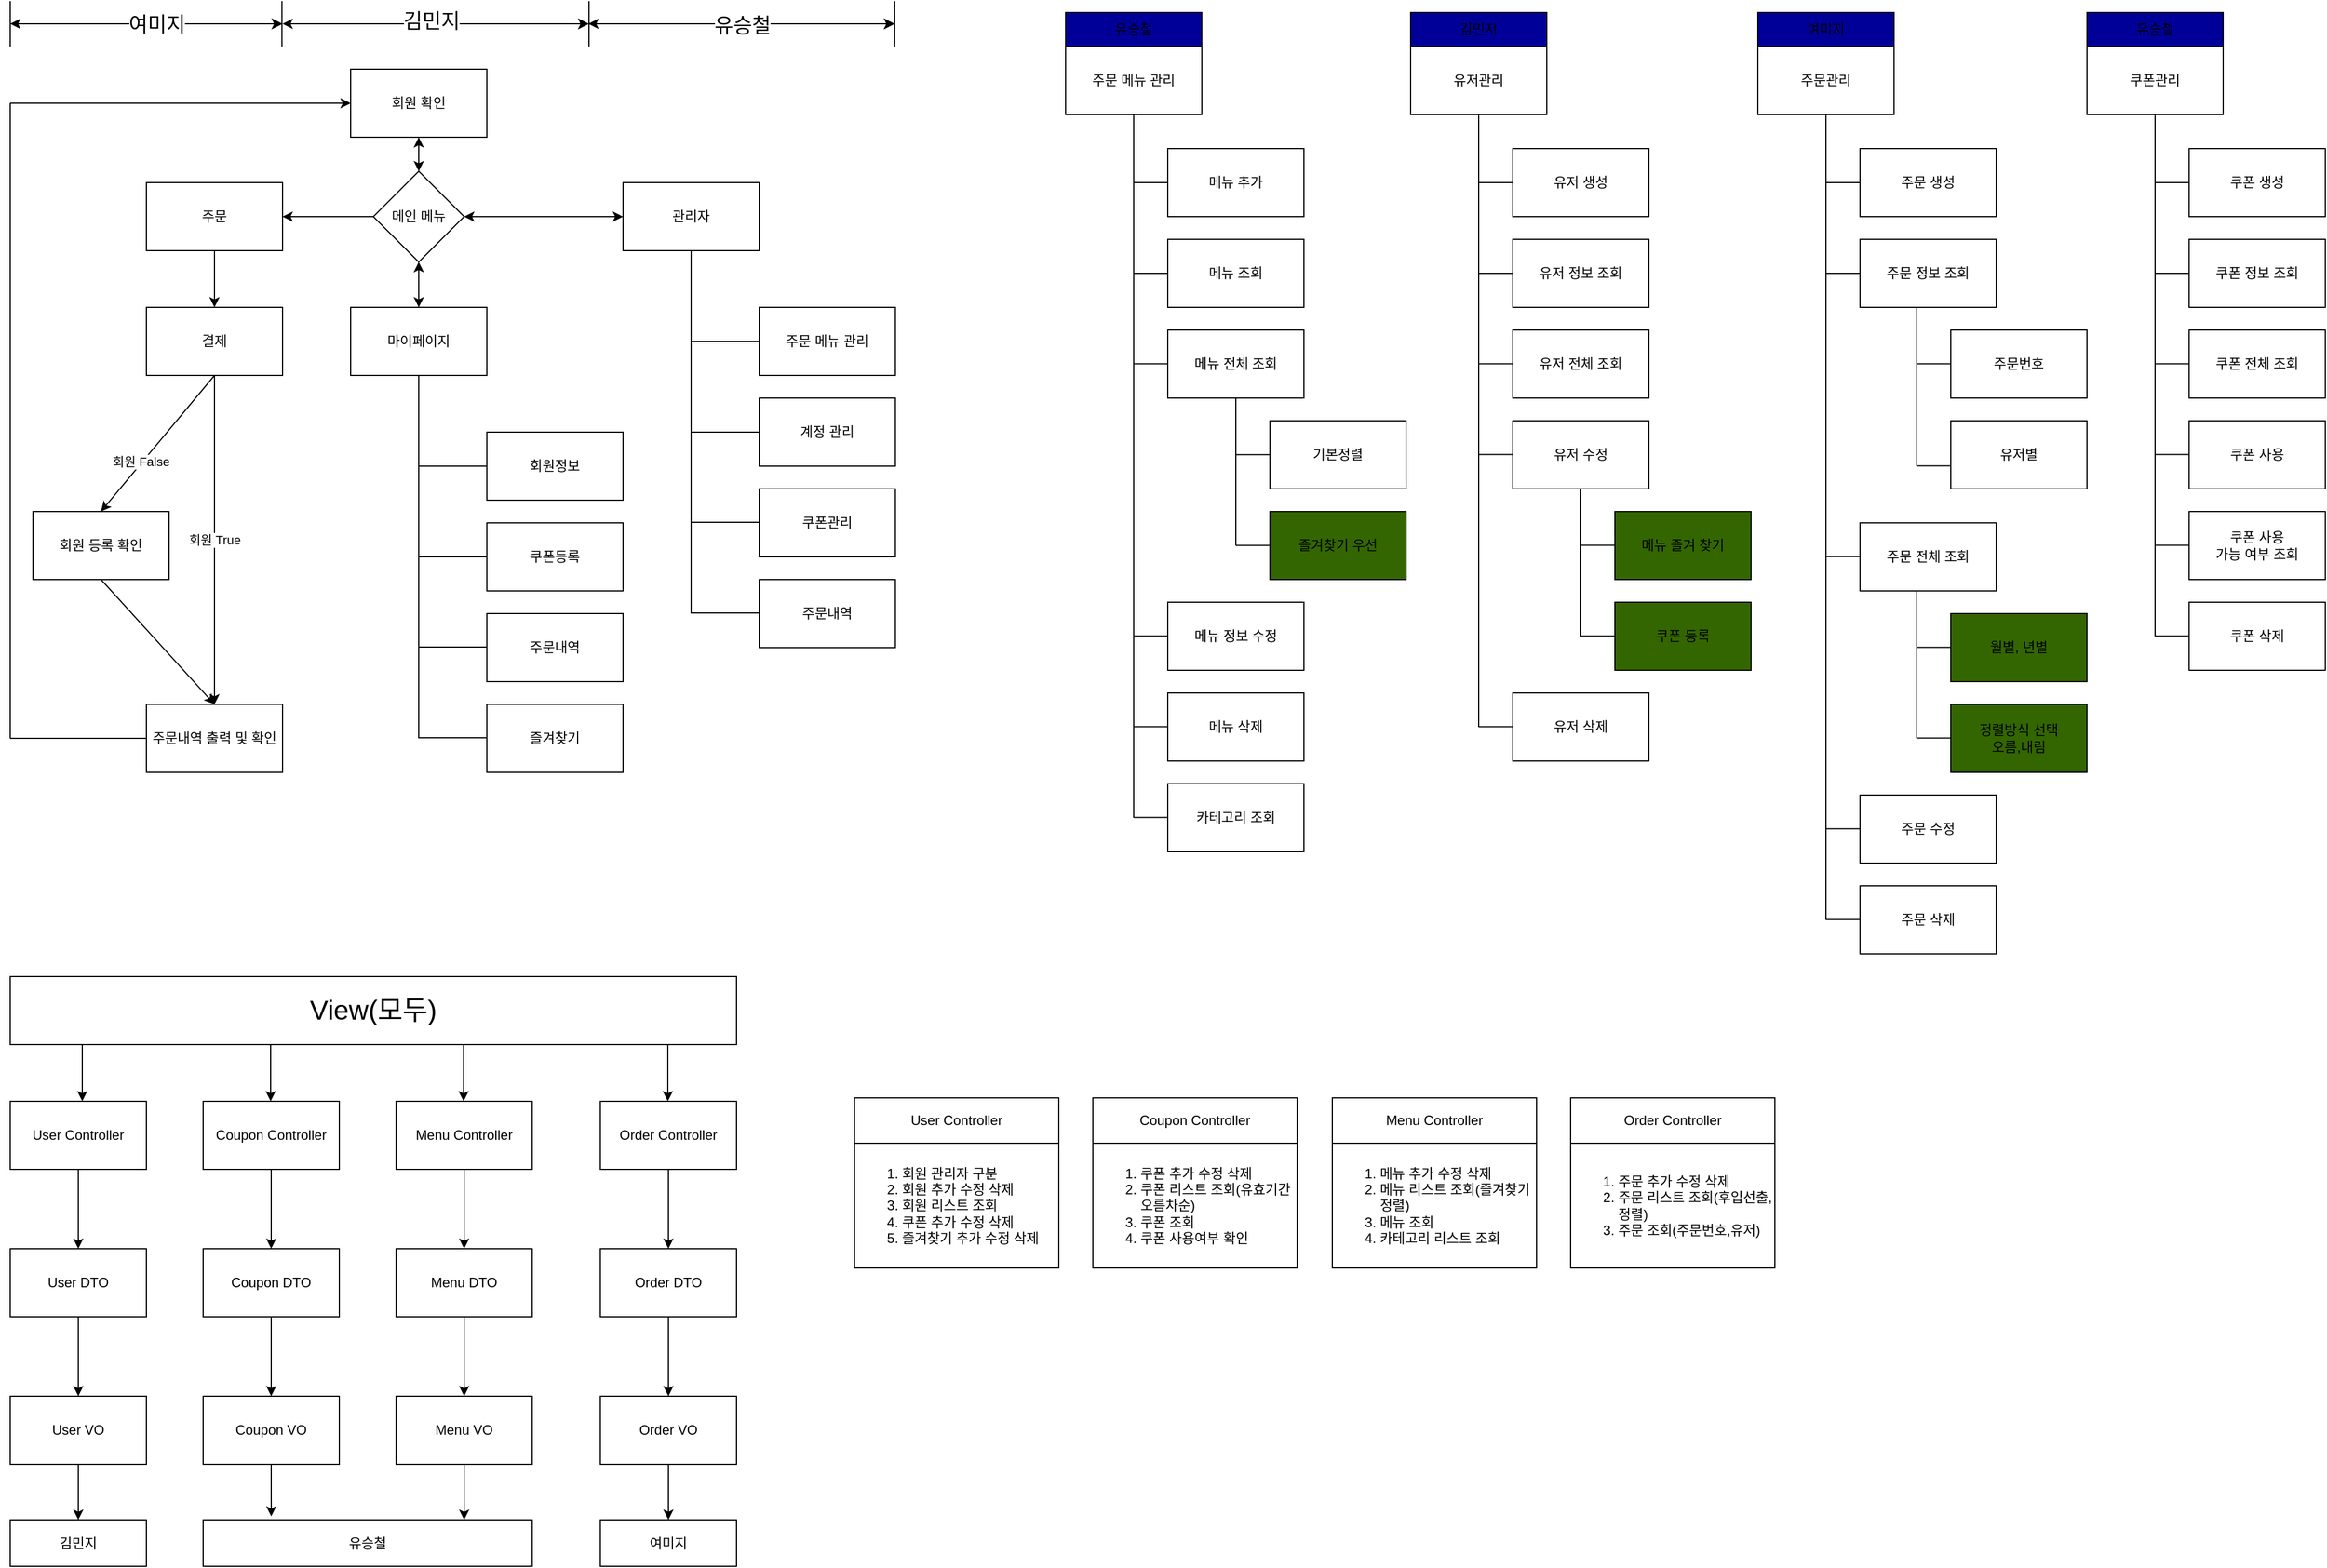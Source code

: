 <mxfile>
    <diagram id="qbCAhfnJ5WsALYeGyNfi" name="페이지-1">
        <mxGraphModel dx="1311" dy="892" grid="0" gridSize="10" guides="1" tooltips="1" connect="1" arrows="1" fold="1" page="0" pageScale="1" pageWidth="827" pageHeight="1169" math="0" shadow="0">
            <root>
                <mxCell id="0"/>
                <mxCell id="1" parent="0"/>
                <mxCell id="2" value="회원 확인" style="whiteSpace=wrap;html=1;" parent="1" vertex="1">
                    <mxGeometry x="320" y="90" width="120" height="60" as="geometry"/>
                </mxCell>
                <mxCell id="14" value="" style="edgeStyle=none;html=1;" parent="1" source="9" target="13" edge="1">
                    <mxGeometry relative="1" as="geometry"/>
                </mxCell>
                <mxCell id="9" value="주문" style="whiteSpace=wrap;html=1;" parent="1" vertex="1">
                    <mxGeometry x="140" y="190" width="120" height="60" as="geometry"/>
                </mxCell>
                <mxCell id="11" value="관리자" style="whiteSpace=wrap;html=1;" parent="1" vertex="1">
                    <mxGeometry x="560" y="190" width="120" height="60" as="geometry"/>
                </mxCell>
                <mxCell id="18" value="" style="edgeStyle=none;html=1;entryX=0.5;entryY=0;entryDx=0;entryDy=0;exitX=0.5;exitY=1;exitDx=0;exitDy=0;" parent="1" source="13" target="15" edge="1">
                    <mxGeometry relative="1" as="geometry"/>
                </mxCell>
                <mxCell id="70" value="회원 False" style="edgeLabel;html=1;align=center;verticalAlign=middle;resizable=0;points=[];" parent="18" vertex="1" connectable="0">
                    <mxGeometry x="0.28" y="-1" relative="1" as="geometry">
                        <mxPoint as="offset"/>
                    </mxGeometry>
                </mxCell>
                <mxCell id="20" value="회원 True" style="edgeStyle=none;html=1;" parent="1" source="13" target="19" edge="1">
                    <mxGeometry relative="1" as="geometry"/>
                </mxCell>
                <mxCell id="13" value="결제" style="whiteSpace=wrap;html=1;" parent="1" vertex="1">
                    <mxGeometry x="140" y="300" width="120" height="60" as="geometry"/>
                </mxCell>
                <mxCell id="21" style="edgeStyle=none;html=1;exitX=0.5;exitY=1;exitDx=0;exitDy=0;entryX=0.5;entryY=0;entryDx=0;entryDy=0;" parent="1" source="15" target="19" edge="1">
                    <mxGeometry relative="1" as="geometry"/>
                </mxCell>
                <mxCell id="15" value="회원 등록 확인" style="whiteSpace=wrap;html=1;" parent="1" vertex="1">
                    <mxGeometry x="40" y="480" width="120" height="60" as="geometry"/>
                </mxCell>
                <mxCell id="19" value="주문내역 출력 및 확인" style="whiteSpace=wrap;html=1;" parent="1" vertex="1">
                    <mxGeometry x="140" y="650" width="120" height="60" as="geometry"/>
                </mxCell>
                <mxCell id="22" value="마이페이지" style="whiteSpace=wrap;html=1;" parent="1" vertex="1">
                    <mxGeometry x="320" y="300" width="120" height="60" as="geometry"/>
                </mxCell>
                <mxCell id="28" value="" style="edgeStyle=none;html=1;" parent="1" source="25" target="9" edge="1">
                    <mxGeometry relative="1" as="geometry"/>
                </mxCell>
                <mxCell id="25" value="메인 메뉴" style="rhombus;whiteSpace=wrap;html=1;" parent="1" vertex="1">
                    <mxGeometry x="340" y="180" width="80" height="80" as="geometry"/>
                </mxCell>
                <mxCell id="34" style="edgeStyle=none;shape=link;html=1;exitX=0;exitY=0.5;exitDx=0;exitDy=0;width=0;" parent="1" source="29" edge="1">
                    <mxGeometry relative="1" as="geometry">
                        <mxPoint x="620" y="330" as="targetPoint"/>
                    </mxGeometry>
                </mxCell>
                <mxCell id="29" value="주문 메뉴 관리" style="whiteSpace=wrap;html=1;" parent="1" vertex="1">
                    <mxGeometry x="680" y="300" width="120" height="60" as="geometry"/>
                </mxCell>
                <mxCell id="31" value="계정 관리" style="whiteSpace=wrap;html=1;" parent="1" vertex="1">
                    <mxGeometry x="680" y="380" width="120" height="60" as="geometry"/>
                </mxCell>
                <mxCell id="37" value="" style="endArrow=none;html=1;" parent="1" edge="1">
                    <mxGeometry width="50" height="50" relative="1" as="geometry">
                        <mxPoint x="620" y="410" as="sourcePoint"/>
                        <mxPoint x="680" y="410" as="targetPoint"/>
                    </mxGeometry>
                </mxCell>
                <mxCell id="38" value="쿠폰관리" style="whiteSpace=wrap;html=1;" parent="1" vertex="1">
                    <mxGeometry x="680" y="460" width="120" height="60" as="geometry"/>
                </mxCell>
                <mxCell id="43" value="" style="endArrow=none;html=1;" parent="1" edge="1">
                    <mxGeometry width="50" height="50" relative="1" as="geometry">
                        <mxPoint x="620" y="570" as="sourcePoint"/>
                        <mxPoint x="620" y="250" as="targetPoint"/>
                    </mxGeometry>
                </mxCell>
                <mxCell id="44" value="주문내역" style="whiteSpace=wrap;html=1;" parent="1" vertex="1">
                    <mxGeometry x="680" y="540" width="120" height="60" as="geometry"/>
                </mxCell>
                <mxCell id="46" value="" style="endArrow=none;html=1;" parent="1" edge="1">
                    <mxGeometry width="50" height="50" relative="1" as="geometry">
                        <mxPoint x="620" y="489.5" as="sourcePoint"/>
                        <mxPoint x="680" y="489.5" as="targetPoint"/>
                    </mxGeometry>
                </mxCell>
                <mxCell id="47" value="" style="endArrow=none;html=1;" parent="1" edge="1">
                    <mxGeometry width="50" height="50" relative="1" as="geometry">
                        <mxPoint x="620" y="569.5" as="sourcePoint"/>
                        <mxPoint x="680" y="569.5" as="targetPoint"/>
                    </mxGeometry>
                </mxCell>
                <mxCell id="57" style="edgeStyle=none;shape=link;html=1;exitX=0;exitY=0.5;exitDx=0;exitDy=0;width=0;" parent="1" source="58" edge="1">
                    <mxGeometry relative="1" as="geometry">
                        <mxPoint x="380" y="440" as="targetPoint"/>
                    </mxGeometry>
                </mxCell>
                <mxCell id="58" value="회원정보" style="whiteSpace=wrap;html=1;" parent="1" vertex="1">
                    <mxGeometry x="440" y="410" width="120" height="60" as="geometry"/>
                </mxCell>
                <mxCell id="59" value="쿠폰등록" style="whiteSpace=wrap;html=1;" parent="1" vertex="1">
                    <mxGeometry x="440" y="490" width="120" height="60" as="geometry"/>
                </mxCell>
                <mxCell id="60" value="" style="endArrow=none;html=1;" parent="1" edge="1">
                    <mxGeometry width="50" height="50" relative="1" as="geometry">
                        <mxPoint x="380" y="520" as="sourcePoint"/>
                        <mxPoint x="440" y="520" as="targetPoint"/>
                    </mxGeometry>
                </mxCell>
                <mxCell id="61" value="주문내역" style="whiteSpace=wrap;html=1;" parent="1" vertex="1">
                    <mxGeometry x="440" y="570" width="120" height="60" as="geometry"/>
                </mxCell>
                <mxCell id="62" value="" style="endArrow=none;html=1;" parent="1" edge="1">
                    <mxGeometry width="50" height="50" relative="1" as="geometry">
                        <mxPoint x="380" y="680" as="sourcePoint"/>
                        <mxPoint x="380" y="360" as="targetPoint"/>
                    </mxGeometry>
                </mxCell>
                <mxCell id="63" value="즐겨찾기" style="whiteSpace=wrap;html=1;" parent="1" vertex="1">
                    <mxGeometry x="440" y="650" width="120" height="60" as="geometry"/>
                </mxCell>
                <mxCell id="64" value="" style="endArrow=none;html=1;" parent="1" edge="1">
                    <mxGeometry width="50" height="50" relative="1" as="geometry">
                        <mxPoint x="380" y="599.5" as="sourcePoint"/>
                        <mxPoint x="440" y="599.5" as="targetPoint"/>
                    </mxGeometry>
                </mxCell>
                <mxCell id="65" value="" style="endArrow=none;html=1;" parent="1" edge="1">
                    <mxGeometry width="50" height="50" relative="1" as="geometry">
                        <mxPoint x="380" y="679.5" as="sourcePoint"/>
                        <mxPoint x="440" y="679.5" as="targetPoint"/>
                    </mxGeometry>
                </mxCell>
                <mxCell id="67" value="" style="endArrow=none;html=1;" parent="1" edge="1">
                    <mxGeometry width="50" height="50" relative="1" as="geometry">
                        <mxPoint x="20" y="680" as="sourcePoint"/>
                        <mxPoint x="140" y="680" as="targetPoint"/>
                    </mxGeometry>
                </mxCell>
                <mxCell id="68" value="" style="endArrow=none;html=1;" parent="1" edge="1">
                    <mxGeometry width="50" height="50" relative="1" as="geometry">
                        <mxPoint x="20" y="680" as="sourcePoint"/>
                        <mxPoint x="20" y="120" as="targetPoint"/>
                    </mxGeometry>
                </mxCell>
                <mxCell id="69" value="" style="endArrow=classic;html=1;" parent="1" target="2" edge="1">
                    <mxGeometry width="50" height="50" relative="1" as="geometry">
                        <mxPoint x="20" y="120" as="sourcePoint"/>
                        <mxPoint x="70" y="70" as="targetPoint"/>
                    </mxGeometry>
                </mxCell>
                <mxCell id="76" value="" style="endArrow=classic;startArrow=classic;html=1;endSize=6.67;" parent="1" edge="1">
                    <mxGeometry width="50" height="50" relative="1" as="geometry">
                        <mxPoint x="20" y="50" as="sourcePoint"/>
                        <mxPoint x="260" y="50" as="targetPoint"/>
                    </mxGeometry>
                </mxCell>
                <mxCell id="84" value="&lt;font style=&quot;font-size: 18px;&quot;&gt;여미지&lt;/font&gt;" style="edgeLabel;html=1;align=center;verticalAlign=middle;resizable=0;points=[];" parent="76" vertex="1" connectable="0">
                    <mxGeometry x="0.069" y="-1" relative="1" as="geometry">
                        <mxPoint as="offset"/>
                    </mxGeometry>
                </mxCell>
                <mxCell id="77" value="" style="endArrow=none;html=1;" parent="1" edge="1">
                    <mxGeometry width="50" height="50" relative="1" as="geometry">
                        <mxPoint x="20" y="70" as="sourcePoint"/>
                        <mxPoint x="20" y="30" as="targetPoint"/>
                    </mxGeometry>
                </mxCell>
                <mxCell id="79" value="" style="endArrow=none;html=1;" parent="1" edge="1">
                    <mxGeometry width="50" height="50" relative="1" as="geometry">
                        <mxPoint x="259.43" y="70" as="sourcePoint"/>
                        <mxPoint x="259.43" y="30" as="targetPoint"/>
                    </mxGeometry>
                </mxCell>
                <mxCell id="80" value="" style="endArrow=classic;startArrow=classic;html=1;endSize=6.67;" parent="1" edge="1">
                    <mxGeometry width="50" height="50" relative="1" as="geometry">
                        <mxPoint x="260" y="50" as="sourcePoint"/>
                        <mxPoint x="530" y="50" as="targetPoint"/>
                    </mxGeometry>
                </mxCell>
                <mxCell id="85" value="&lt;font style=&quot;font-size: 18px;&quot;&gt;김민지&lt;/font&gt;" style="edgeLabel;html=1;align=center;verticalAlign=middle;resizable=0;points=[];" parent="80" vertex="1" connectable="0">
                    <mxGeometry x="-0.029" y="2" relative="1" as="geometry">
                        <mxPoint as="offset"/>
                    </mxGeometry>
                </mxCell>
                <mxCell id="81" value="" style="endArrow=none;html=1;" parent="1" edge="1">
                    <mxGeometry width="50" height="50" relative="1" as="geometry">
                        <mxPoint x="530.0" y="70" as="sourcePoint"/>
                        <mxPoint x="530.0" y="30" as="targetPoint"/>
                    </mxGeometry>
                </mxCell>
                <mxCell id="82" value="" style="endArrow=classic;startArrow=classic;html=1;endSize=6.67;" parent="1" edge="1">
                    <mxGeometry width="50" height="50" relative="1" as="geometry">
                        <mxPoint x="529.43" y="50" as="sourcePoint"/>
                        <mxPoint x="799.43" y="50" as="targetPoint"/>
                    </mxGeometry>
                </mxCell>
                <mxCell id="86" value="&lt;font style=&quot;font-size: 18px;&quot;&gt;유승철&lt;/font&gt;" style="edgeLabel;html=1;align=center;verticalAlign=middle;resizable=0;points=[];" parent="82" vertex="1" connectable="0">
                    <mxGeometry x="-0.001" y="-2" relative="1" as="geometry">
                        <mxPoint as="offset"/>
                    </mxGeometry>
                </mxCell>
                <mxCell id="83" value="" style="endArrow=none;html=1;" parent="1" edge="1">
                    <mxGeometry width="50" height="50" relative="1" as="geometry">
                        <mxPoint x="799.43" y="70" as="sourcePoint"/>
                        <mxPoint x="799.43" y="30" as="targetPoint"/>
                    </mxGeometry>
                </mxCell>
                <mxCell id="87" value="" style="endArrow=classic;startArrow=classic;html=1;entryX=0;entryY=0.5;entryDx=0;entryDy=0;" parent="1" target="11" edge="1">
                    <mxGeometry width="50" height="50" relative="1" as="geometry">
                        <mxPoint x="420" y="220" as="sourcePoint"/>
                        <mxPoint x="470" y="170" as="targetPoint"/>
                    </mxGeometry>
                </mxCell>
                <mxCell id="88" value="" style="endArrow=classic;startArrow=classic;html=1;exitX=0.5;exitY=0;exitDx=0;exitDy=0;" parent="1" source="22" edge="1">
                    <mxGeometry width="50" height="50" relative="1" as="geometry">
                        <mxPoint x="330" y="310" as="sourcePoint"/>
                        <mxPoint x="380" y="260" as="targetPoint"/>
                    </mxGeometry>
                </mxCell>
                <mxCell id="89" value="" style="endArrow=classic;startArrow=classic;html=1;exitX=0.5;exitY=0;exitDx=0;exitDy=0;" parent="1" source="25" edge="1">
                    <mxGeometry width="50" height="50" relative="1" as="geometry">
                        <mxPoint x="330" y="200" as="sourcePoint"/>
                        <mxPoint x="380" y="150" as="targetPoint"/>
                    </mxGeometry>
                </mxCell>
                <mxCell id="90" value="주문 메뉴 관리" style="whiteSpace=wrap;html=1;" parent="1" vertex="1">
                    <mxGeometry x="950" y="70" width="120" height="60" as="geometry"/>
                </mxCell>
                <mxCell id="91" value="메뉴 추가" style="whiteSpace=wrap;html=1;" parent="1" vertex="1">
                    <mxGeometry x="1040" y="160" width="120" height="60" as="geometry"/>
                </mxCell>
                <mxCell id="93" value="메뉴 조회" style="whiteSpace=wrap;html=1;" parent="1" vertex="1">
                    <mxGeometry x="1040" y="240" width="120" height="60" as="geometry"/>
                </mxCell>
                <mxCell id="95" value="메뉴 전체 조회" style="whiteSpace=wrap;html=1;" parent="1" vertex="1">
                    <mxGeometry x="1040" y="320" width="120" height="60" as="geometry"/>
                </mxCell>
                <mxCell id="97" value="메뉴 정보 수정" style="whiteSpace=wrap;html=1;" parent="1" vertex="1">
                    <mxGeometry x="1040" y="560" width="120" height="60" as="geometry"/>
                </mxCell>
                <mxCell id="100" value="메뉴 삭제" style="whiteSpace=wrap;html=1;" parent="1" vertex="1">
                    <mxGeometry x="1040" y="640" width="120" height="60" as="geometry"/>
                </mxCell>
                <mxCell id="103" value="카테고리 조회" style="whiteSpace=wrap;html=1;" parent="1" vertex="1">
                    <mxGeometry x="1040" y="720" width="120" height="60" as="geometry"/>
                </mxCell>
                <mxCell id="106" style="edgeStyle=none;shape=link;html=1;width=0;" parent="1" edge="1">
                    <mxGeometry relative="1" as="geometry">
                        <mxPoint x="1010" y="190" as="targetPoint"/>
                        <mxPoint x="1040" y="190" as="sourcePoint"/>
                    </mxGeometry>
                </mxCell>
                <mxCell id="108" value="" style="endArrow=none;html=1;" parent="1" edge="1">
                    <mxGeometry width="50" height="50" relative="1" as="geometry">
                        <mxPoint x="1010" y="750" as="sourcePoint"/>
                        <mxPoint x="1010" y="130" as="targetPoint"/>
                    </mxGeometry>
                </mxCell>
                <mxCell id="113" value="" style="endArrow=none;html=1;" parent="1" edge="1">
                    <mxGeometry width="50" height="50" relative="1" as="geometry">
                        <mxPoint x="1010" y="270" as="sourcePoint"/>
                        <mxPoint x="1040" y="270" as="targetPoint"/>
                    </mxGeometry>
                </mxCell>
                <mxCell id="114" value="" style="endArrow=none;html=1;" parent="1" edge="1">
                    <mxGeometry width="50" height="50" relative="1" as="geometry">
                        <mxPoint x="1010" y="349.81" as="sourcePoint"/>
                        <mxPoint x="1040" y="349.81" as="targetPoint"/>
                    </mxGeometry>
                </mxCell>
                <mxCell id="115" value="" style="endArrow=none;html=1;" parent="1" edge="1">
                    <mxGeometry width="50" height="50" relative="1" as="geometry">
                        <mxPoint x="1010" y="589.81" as="sourcePoint"/>
                        <mxPoint x="1040" y="589.81" as="targetPoint"/>
                    </mxGeometry>
                </mxCell>
                <mxCell id="116" value="" style="endArrow=none;html=1;" parent="1" edge="1">
                    <mxGeometry width="50" height="50" relative="1" as="geometry">
                        <mxPoint x="1010" y="669.81" as="sourcePoint"/>
                        <mxPoint x="1040" y="669.81" as="targetPoint"/>
                    </mxGeometry>
                </mxCell>
                <mxCell id="117" value="" style="endArrow=none;html=1;" parent="1" edge="1">
                    <mxGeometry width="50" height="50" relative="1" as="geometry">
                        <mxPoint x="1010" y="749.81" as="sourcePoint"/>
                        <mxPoint x="1040" y="749.81" as="targetPoint"/>
                    </mxGeometry>
                </mxCell>
                <mxCell id="118" value="쿠폰관리" style="whiteSpace=wrap;html=1;" parent="1" vertex="1">
                    <mxGeometry x="1850" y="70" width="120" height="60" as="geometry"/>
                </mxCell>
                <mxCell id="119" value="쿠폰 생성" style="whiteSpace=wrap;html=1;" parent="1" vertex="1">
                    <mxGeometry x="1940" y="160" width="120" height="60" as="geometry"/>
                </mxCell>
                <mxCell id="120" value="쿠폰 정보 조회" style="whiteSpace=wrap;html=1;" parent="1" vertex="1">
                    <mxGeometry x="1940" y="240" width="120" height="60" as="geometry"/>
                </mxCell>
                <mxCell id="121" value="쿠폰 전체 조회" style="whiteSpace=wrap;html=1;" parent="1" vertex="1">
                    <mxGeometry x="1940" y="320" width="120" height="60" as="geometry"/>
                </mxCell>
                <mxCell id="122" value="쿠폰 사용" style="whiteSpace=wrap;html=1;" parent="1" vertex="1">
                    <mxGeometry x="1940" y="400" width="120" height="60" as="geometry"/>
                </mxCell>
                <mxCell id="123" value="쿠폰 사용&lt;br&gt;가능 여부 조회" style="whiteSpace=wrap;html=1;" parent="1" vertex="1">
                    <mxGeometry x="1940" y="480" width="120" height="60" as="geometry"/>
                </mxCell>
                <mxCell id="124" value="쿠폰 삭제" style="whiteSpace=wrap;html=1;" parent="1" vertex="1">
                    <mxGeometry x="1940" y="560" width="120" height="60" as="geometry"/>
                </mxCell>
                <mxCell id="125" style="edgeStyle=none;shape=link;html=1;width=0;" parent="1" edge="1">
                    <mxGeometry relative="1" as="geometry">
                        <mxPoint x="1910" y="190" as="targetPoint"/>
                        <mxPoint x="1940" y="190" as="sourcePoint"/>
                    </mxGeometry>
                </mxCell>
                <mxCell id="126" value="" style="endArrow=none;html=1;" parent="1" edge="1">
                    <mxGeometry width="50" height="50" relative="1" as="geometry">
                        <mxPoint x="1910" y="590" as="sourcePoint"/>
                        <mxPoint x="1910" y="130" as="targetPoint"/>
                    </mxGeometry>
                </mxCell>
                <mxCell id="127" value="" style="endArrow=none;html=1;" parent="1" edge="1">
                    <mxGeometry width="50" height="50" relative="1" as="geometry">
                        <mxPoint x="1910" y="270" as="sourcePoint"/>
                        <mxPoint x="1940" y="270" as="targetPoint"/>
                    </mxGeometry>
                </mxCell>
                <mxCell id="128" value="" style="endArrow=none;html=1;" parent="1" edge="1">
                    <mxGeometry width="50" height="50" relative="1" as="geometry">
                        <mxPoint x="1910" y="349.81" as="sourcePoint"/>
                        <mxPoint x="1940" y="349.81" as="targetPoint"/>
                    </mxGeometry>
                </mxCell>
                <mxCell id="129" value="" style="endArrow=none;html=1;" parent="1" edge="1">
                    <mxGeometry width="50" height="50" relative="1" as="geometry">
                        <mxPoint x="1910" y="429.81" as="sourcePoint"/>
                        <mxPoint x="1940" y="429.81" as="targetPoint"/>
                    </mxGeometry>
                </mxCell>
                <mxCell id="130" value="" style="endArrow=none;html=1;" parent="1" edge="1">
                    <mxGeometry width="50" height="50" relative="1" as="geometry">
                        <mxPoint x="1910" y="509.81" as="sourcePoint"/>
                        <mxPoint x="1940" y="509.81" as="targetPoint"/>
                    </mxGeometry>
                </mxCell>
                <mxCell id="131" value="" style="endArrow=none;html=1;" parent="1" edge="1">
                    <mxGeometry width="50" height="50" relative="1" as="geometry">
                        <mxPoint x="1910" y="589.81" as="sourcePoint"/>
                        <mxPoint x="1940" y="589.81" as="targetPoint"/>
                    </mxGeometry>
                </mxCell>
                <mxCell id="132" value="유저관리" style="whiteSpace=wrap;html=1;" parent="1" vertex="1">
                    <mxGeometry x="1254" y="70" width="120" height="60" as="geometry"/>
                </mxCell>
                <mxCell id="133" value="유저 생성" style="whiteSpace=wrap;html=1;" parent="1" vertex="1">
                    <mxGeometry x="1344" y="160" width="120" height="60" as="geometry"/>
                </mxCell>
                <mxCell id="134" value="유저 정보 조회" style="whiteSpace=wrap;html=1;" parent="1" vertex="1">
                    <mxGeometry x="1344" y="240" width="120" height="60" as="geometry"/>
                </mxCell>
                <mxCell id="135" value="유저 전체 조회" style="whiteSpace=wrap;html=1;" parent="1" vertex="1">
                    <mxGeometry x="1344" y="320" width="120" height="60" as="geometry"/>
                </mxCell>
                <mxCell id="136" value="유저 수정" style="whiteSpace=wrap;html=1;" parent="1" vertex="1">
                    <mxGeometry x="1344" y="400" width="120" height="60" as="geometry"/>
                </mxCell>
                <mxCell id="137" value="메뉴 즐겨 찾기" style="whiteSpace=wrap;html=1;fillColor=#336600;" parent="1" vertex="1">
                    <mxGeometry x="1434" y="480" width="120" height="60" as="geometry"/>
                </mxCell>
                <mxCell id="139" style="edgeStyle=none;shape=link;html=1;width=0;" parent="1" edge="1">
                    <mxGeometry relative="1" as="geometry">
                        <mxPoint x="1314" y="190" as="targetPoint"/>
                        <mxPoint x="1344" y="190" as="sourcePoint"/>
                    </mxGeometry>
                </mxCell>
                <mxCell id="140" value="" style="endArrow=none;html=1;" parent="1" edge="1">
                    <mxGeometry width="50" height="50" relative="1" as="geometry">
                        <mxPoint x="1314" y="670" as="sourcePoint"/>
                        <mxPoint x="1314" y="130" as="targetPoint"/>
                    </mxGeometry>
                </mxCell>
                <mxCell id="141" value="" style="endArrow=none;html=1;" parent="1" edge="1">
                    <mxGeometry width="50" height="50" relative="1" as="geometry">
                        <mxPoint x="1314" y="270" as="sourcePoint"/>
                        <mxPoint x="1344" y="270" as="targetPoint"/>
                    </mxGeometry>
                </mxCell>
                <mxCell id="142" value="" style="endArrow=none;html=1;" parent="1" edge="1">
                    <mxGeometry width="50" height="50" relative="1" as="geometry">
                        <mxPoint x="1314" y="349.81" as="sourcePoint"/>
                        <mxPoint x="1344" y="349.81" as="targetPoint"/>
                    </mxGeometry>
                </mxCell>
                <mxCell id="143" value="&lt;span style=&quot;color: rgba(0, 0, 0, 0); font-family: monospace; font-size: 0px; text-align: start; background-color: rgb(42, 37, 47);&quot;&gt;%3CmxGraphModel%3E%3Croot%3E%3CmxCell%20id%3D%220%22%2F%3E%3CmxCell%20id%3D%221%22%20parent%3D%220%22%2F%3E%3CmxCell%20id%3D%222%22%20value%3D%22%22%20style%3D%22endArrow%3Dnone%3Bhtml%3D1%3B%22%20edge%3D%221%22%20parent%3D%221%22%3E%3CmxGeometry%20width%3D%2250%22%20height%3D%2250%22%20relative%3D%221%22%20as%3D%22geometry%22%3E%3CmxPoint%20x%3D%221450%22%20y%3D%22499.81%22%20as%3D%22sourcePoint%22%2F%3E%3CmxPoint%20x%3D%221480%22%20y%3D%22499.81%22%20as%3D%22targetPoint%22%2F%3E%3C%2FmxGeometry%3E%3C%2FmxCell%3E%3C%2Froot%3E%3C%2FmxGraphModel%3E&lt;/span&gt;" style="endArrow=none;html=1;" parent="1" edge="1">
                    <mxGeometry width="50" height="50" relative="1" as="geometry">
                        <mxPoint x="1314" y="429.81" as="sourcePoint"/>
                        <mxPoint x="1344" y="429.81" as="targetPoint"/>
                    </mxGeometry>
                </mxCell>
                <mxCell id="146" value="쿠폰 등록" style="whiteSpace=wrap;html=1;fillColor=#336600;" parent="1" vertex="1">
                    <mxGeometry x="1434" y="560" width="120" height="60" as="geometry"/>
                </mxCell>
                <mxCell id="148" value="유저 삭제" style="whiteSpace=wrap;html=1;" parent="1" vertex="1">
                    <mxGeometry x="1344" y="640" width="120" height="60" as="geometry"/>
                </mxCell>
                <mxCell id="151" value="" style="endArrow=none;html=1;" parent="1" edge="1">
                    <mxGeometry width="50" height="50" relative="1" as="geometry">
                        <mxPoint x="1314" y="669.8" as="sourcePoint"/>
                        <mxPoint x="1344" y="669.8" as="targetPoint"/>
                    </mxGeometry>
                </mxCell>
                <mxCell id="152" value="" style="endArrow=none;html=1;" parent="1" edge="1">
                    <mxGeometry width="50" height="50" relative="1" as="geometry">
                        <mxPoint x="1404" y="590" as="sourcePoint"/>
                        <mxPoint x="1404" y="460" as="targetPoint"/>
                    </mxGeometry>
                </mxCell>
                <mxCell id="153" value="" style="endArrow=none;html=1;" parent="1" edge="1">
                    <mxGeometry width="50" height="50" relative="1" as="geometry">
                        <mxPoint x="1404" y="509.8" as="sourcePoint"/>
                        <mxPoint x="1434" y="509.8" as="targetPoint"/>
                    </mxGeometry>
                </mxCell>
                <mxCell id="154" value="" style="endArrow=none;html=1;" parent="1" edge="1">
                    <mxGeometry width="50" height="50" relative="1" as="geometry">
                        <mxPoint x="1404" y="589.8" as="sourcePoint"/>
                        <mxPoint x="1434" y="589.8" as="targetPoint"/>
                    </mxGeometry>
                </mxCell>
                <mxCell id="155" value="주문관리" style="whiteSpace=wrap;html=1;" parent="1" vertex="1">
                    <mxGeometry x="1560" y="70" width="120" height="60" as="geometry"/>
                </mxCell>
                <mxCell id="156" value="주문 생성" style="whiteSpace=wrap;html=1;" parent="1" vertex="1">
                    <mxGeometry x="1650" y="160" width="120" height="60" as="geometry"/>
                </mxCell>
                <mxCell id="157" value="주문 정보 조회" style="whiteSpace=wrap;html=1;" parent="1" vertex="1">
                    <mxGeometry x="1650" y="240" width="120" height="60" as="geometry"/>
                </mxCell>
                <mxCell id="158" value="주문번호" style="whiteSpace=wrap;html=1;" parent="1" vertex="1">
                    <mxGeometry x="1730" y="320" width="120" height="60" as="geometry"/>
                </mxCell>
                <mxCell id="159" value="주문 전체 조회" style="whiteSpace=wrap;html=1;" parent="1" vertex="1">
                    <mxGeometry x="1650" y="490" width="120" height="60" as="geometry"/>
                </mxCell>
                <mxCell id="160" value="주문 수정" style="whiteSpace=wrap;html=1;" parent="1" vertex="1">
                    <mxGeometry x="1650" y="730" width="120" height="60" as="geometry"/>
                </mxCell>
                <mxCell id="161" value="주문 삭제" style="whiteSpace=wrap;html=1;" parent="1" vertex="1">
                    <mxGeometry x="1650" y="810" width="120" height="60" as="geometry"/>
                </mxCell>
                <mxCell id="162" style="edgeStyle=none;shape=link;html=1;width=0;" parent="1" edge="1">
                    <mxGeometry relative="1" as="geometry">
                        <mxPoint x="1620" y="190" as="targetPoint"/>
                        <mxPoint x="1650" y="190" as="sourcePoint"/>
                    </mxGeometry>
                </mxCell>
                <mxCell id="163" value="" style="endArrow=none;html=1;" parent="1" edge="1">
                    <mxGeometry width="50" height="50" relative="1" as="geometry">
                        <mxPoint x="1620" y="840" as="sourcePoint"/>
                        <mxPoint x="1620" y="130" as="targetPoint"/>
                    </mxGeometry>
                </mxCell>
                <mxCell id="164" value="" style="endArrow=none;html=1;" parent="1" edge="1">
                    <mxGeometry width="50" height="50" relative="1" as="geometry">
                        <mxPoint x="1620" y="270" as="sourcePoint"/>
                        <mxPoint x="1650" y="270" as="targetPoint"/>
                    </mxGeometry>
                </mxCell>
                <mxCell id="165" value="" style="endArrow=none;html=1;" parent="1" edge="1">
                    <mxGeometry width="50" height="50" relative="1" as="geometry">
                        <mxPoint x="1700" y="349.76" as="sourcePoint"/>
                        <mxPoint x="1730" y="349.76" as="targetPoint"/>
                    </mxGeometry>
                </mxCell>
                <mxCell id="166" value="" style="endArrow=none;html=1;" parent="1" edge="1">
                    <mxGeometry width="50" height="50" relative="1" as="geometry">
                        <mxPoint x="1620" y="519.81" as="sourcePoint"/>
                        <mxPoint x="1650" y="519.81" as="targetPoint"/>
                    </mxGeometry>
                </mxCell>
                <mxCell id="167" value="" style="endArrow=none;html=1;" parent="1" edge="1">
                    <mxGeometry width="50" height="50" relative="1" as="geometry">
                        <mxPoint x="1620" y="759.81" as="sourcePoint"/>
                        <mxPoint x="1650" y="759.81" as="targetPoint"/>
                    </mxGeometry>
                </mxCell>
                <mxCell id="168" value="" style="endArrow=none;html=1;" parent="1" edge="1">
                    <mxGeometry width="50" height="50" relative="1" as="geometry">
                        <mxPoint x="1620" y="839.81" as="sourcePoint"/>
                        <mxPoint x="1650" y="839.81" as="targetPoint"/>
                    </mxGeometry>
                </mxCell>
                <mxCell id="169" value="유저별" style="whiteSpace=wrap;html=1;" parent="1" vertex="1">
                    <mxGeometry x="1730" y="400" width="120" height="60" as="geometry"/>
                </mxCell>
                <mxCell id="170" value="" style="endArrow=none;html=1;" parent="1" edge="1">
                    <mxGeometry width="50" height="50" relative="1" as="geometry">
                        <mxPoint x="1700" y="439.76" as="sourcePoint"/>
                        <mxPoint x="1730" y="439.76" as="targetPoint"/>
                    </mxGeometry>
                </mxCell>
                <mxCell id="171" value="" style="endArrow=none;html=1;" parent="1" edge="1">
                    <mxGeometry width="50" height="50" relative="1" as="geometry">
                        <mxPoint x="1700" y="299.52" as="sourcePoint"/>
                        <mxPoint x="1700" y="440" as="targetPoint"/>
                    </mxGeometry>
                </mxCell>
                <mxCell id="172" value="유승철" style="whiteSpace=wrap;html=1;fillColor=#000099;" parent="1" vertex="1">
                    <mxGeometry x="950" y="40" width="120" height="30" as="geometry"/>
                </mxCell>
                <mxCell id="173" value="유승철" style="whiteSpace=wrap;html=1;fillColor=#000099;" parent="1" vertex="1">
                    <mxGeometry x="1850" y="40" width="120" height="30" as="geometry"/>
                </mxCell>
                <mxCell id="174" value="김민지" style="whiteSpace=wrap;html=1;fillColor=#000099;" parent="1" vertex="1">
                    <mxGeometry x="1254" y="40" width="120" height="30" as="geometry"/>
                </mxCell>
                <mxCell id="175" value="여미지" style="whiteSpace=wrap;html=1;fillColor=#000099;" parent="1" vertex="1">
                    <mxGeometry x="1560" y="40" width="120" height="30" as="geometry"/>
                </mxCell>
                <mxCell id="176" value="기본정렬" style="whiteSpace=wrap;html=1;" parent="1" vertex="1">
                    <mxGeometry x="1130" y="400" width="120" height="60" as="geometry"/>
                </mxCell>
                <mxCell id="177" value="즐겨찾기 우선" style="whiteSpace=wrap;html=1;fillColor=#336600;" parent="1" vertex="1">
                    <mxGeometry x="1130" y="480" width="120" height="60" as="geometry"/>
                </mxCell>
                <mxCell id="178" value="" style="endArrow=none;html=1;" parent="1" edge="1">
                    <mxGeometry width="50" height="50" relative="1" as="geometry">
                        <mxPoint x="1100" y="509.86" as="sourcePoint"/>
                        <mxPoint x="1130" y="509.86" as="targetPoint"/>
                    </mxGeometry>
                </mxCell>
                <mxCell id="179" value="" style="endArrow=none;html=1;" parent="1" edge="1">
                    <mxGeometry width="50" height="50" relative="1" as="geometry">
                        <mxPoint x="1100" y="429.86" as="sourcePoint"/>
                        <mxPoint x="1130" y="429.86" as="targetPoint"/>
                    </mxGeometry>
                </mxCell>
                <mxCell id="180" value="" style="endArrow=none;html=1;" parent="1" edge="1">
                    <mxGeometry width="50" height="50" relative="1" as="geometry">
                        <mxPoint x="1100" y="510" as="sourcePoint"/>
                        <mxPoint x="1100" y="380.0" as="targetPoint"/>
                    </mxGeometry>
                </mxCell>
                <mxCell id="182" value="월별, 년별" style="whiteSpace=wrap;html=1;fillColor=#336600;" parent="1" vertex="1">
                    <mxGeometry x="1730" y="570" width="120" height="60" as="geometry"/>
                </mxCell>
                <mxCell id="183" value="정렬방식 선택&lt;br&gt;오름,내림" style="whiteSpace=wrap;html=1;fillColor=#336600;" parent="1" vertex="1">
                    <mxGeometry x="1730" y="650" width="120" height="60" as="geometry"/>
                </mxCell>
                <mxCell id="184" value="" style="endArrow=none;html=1;" parent="1" edge="1">
                    <mxGeometry width="50" height="50" relative="1" as="geometry">
                        <mxPoint x="1700.0" y="680" as="sourcePoint"/>
                        <mxPoint x="1700.0" y="550" as="targetPoint"/>
                    </mxGeometry>
                </mxCell>
                <mxCell id="185" value="" style="endArrow=none;html=1;" parent="1" edge="1">
                    <mxGeometry width="50" height="50" relative="1" as="geometry">
                        <mxPoint x="1700.0" y="599.8" as="sourcePoint"/>
                        <mxPoint x="1730.0" y="599.8" as="targetPoint"/>
                    </mxGeometry>
                </mxCell>
                <mxCell id="186" value="" style="endArrow=none;html=1;" parent="1" edge="1">
                    <mxGeometry width="50" height="50" relative="1" as="geometry">
                        <mxPoint x="1700.0" y="679.8" as="sourcePoint"/>
                        <mxPoint x="1730.0" y="679.8" as="targetPoint"/>
                    </mxGeometry>
                </mxCell>
                <mxCell id="195" value="" style="edgeStyle=none;html=1;" parent="1" source="196" target="198" edge="1">
                    <mxGeometry relative="1" as="geometry"/>
                </mxCell>
                <mxCell id="196" value="User Controller" style="whiteSpace=wrap;html=1;" parent="1" vertex="1">
                    <mxGeometry x="20" y="1000" width="120" height="60" as="geometry"/>
                </mxCell>
                <mxCell id="197" value="" style="edgeStyle=none;html=1;" parent="1" source="198" target="200" edge="1">
                    <mxGeometry relative="1" as="geometry"/>
                </mxCell>
                <mxCell id="198" value="User DTO" style="whiteSpace=wrap;html=1;" parent="1" vertex="1">
                    <mxGeometry x="20" y="1130" width="120" height="60" as="geometry"/>
                </mxCell>
                <mxCell id="199" value="" style="edgeStyle=none;html=1;" parent="1" source="200" target="224" edge="1">
                    <mxGeometry relative="1" as="geometry"/>
                </mxCell>
                <mxCell id="200" value="User VO" style="whiteSpace=wrap;html=1;" parent="1" vertex="1">
                    <mxGeometry x="20" y="1260" width="120" height="60" as="geometry"/>
                </mxCell>
                <mxCell id="201" value="" style="edgeStyle=none;html=1;" parent="1" source="202" target="204" edge="1">
                    <mxGeometry relative="1" as="geometry"/>
                </mxCell>
                <mxCell id="202" value="Coupon Controller" style="whiteSpace=wrap;html=1;" parent="1" vertex="1">
                    <mxGeometry x="190" y="1000" width="120" height="60" as="geometry"/>
                </mxCell>
                <mxCell id="203" value="" style="edgeStyle=none;html=1;" parent="1" source="204" target="206" edge="1">
                    <mxGeometry relative="1" as="geometry"/>
                </mxCell>
                <mxCell id="204" value="Coupon&amp;nbsp;DTO" style="whiteSpace=wrap;html=1;" parent="1" vertex="1">
                    <mxGeometry x="190" y="1130" width="120" height="60" as="geometry"/>
                </mxCell>
                <mxCell id="205" value="" style="edgeStyle=none;html=1;entryX=0.207;entryY=-0.073;entryDx=0;entryDy=0;entryPerimeter=0;" parent="1" source="206" target="225" edge="1">
                    <mxGeometry relative="1" as="geometry"/>
                </mxCell>
                <mxCell id="206" value="Coupon&amp;nbsp;VO" style="whiteSpace=wrap;html=1;" parent="1" vertex="1">
                    <mxGeometry x="190" y="1260" width="120" height="60" as="geometry"/>
                </mxCell>
                <mxCell id="207" value="" style="edgeStyle=none;html=1;" parent="1" source="208" target="210" edge="1">
                    <mxGeometry relative="1" as="geometry"/>
                </mxCell>
                <mxCell id="208" value="Order Controller" style="whiteSpace=wrap;html=1;" parent="1" vertex="1">
                    <mxGeometry x="540" y="1000" width="120" height="60" as="geometry"/>
                </mxCell>
                <mxCell id="209" value="" style="edgeStyle=none;html=1;" parent="1" source="210" target="212" edge="1">
                    <mxGeometry relative="1" as="geometry"/>
                </mxCell>
                <mxCell id="210" value="Order&amp;nbsp;DTO" style="whiteSpace=wrap;html=1;" parent="1" vertex="1">
                    <mxGeometry x="540" y="1130" width="120" height="60" as="geometry"/>
                </mxCell>
                <mxCell id="211" value="" style="edgeStyle=none;html=1;" parent="1" source="212" target="226" edge="1">
                    <mxGeometry relative="1" as="geometry"/>
                </mxCell>
                <mxCell id="212" value="Order&amp;nbsp;VO" style="whiteSpace=wrap;html=1;" parent="1" vertex="1">
                    <mxGeometry x="540" y="1260" width="120" height="60" as="geometry"/>
                </mxCell>
                <mxCell id="213" value="&lt;font style=&quot;font-size: 24px;&quot;&gt;View(모두)&lt;/font&gt;" style="whiteSpace=wrap;html=1;" parent="1" vertex="1">
                    <mxGeometry x="20" y="890" width="640" height="60" as="geometry"/>
                </mxCell>
                <mxCell id="214" value="" style="edgeStyle=none;html=1;" parent="1" edge="1">
                    <mxGeometry relative="1" as="geometry">
                        <mxPoint x="249.5" y="950" as="sourcePoint"/>
                        <mxPoint x="249.5" y="1000" as="targetPoint"/>
                    </mxGeometry>
                </mxCell>
                <mxCell id="215" value="" style="edgeStyle=none;html=1;" parent="1" edge="1">
                    <mxGeometry relative="1" as="geometry">
                        <mxPoint x="83.5" y="950" as="sourcePoint"/>
                        <mxPoint x="83.5" y="1000" as="targetPoint"/>
                    </mxGeometry>
                </mxCell>
                <mxCell id="216" value="" style="edgeStyle=none;html=1;" parent="1" source="217" target="219" edge="1">
                    <mxGeometry relative="1" as="geometry"/>
                </mxCell>
                <mxCell id="217" value="Menu Controller" style="whiteSpace=wrap;html=1;" parent="1" vertex="1">
                    <mxGeometry x="360" y="1000" width="120" height="60" as="geometry"/>
                </mxCell>
                <mxCell id="218" value="" style="edgeStyle=none;html=1;" parent="1" source="219" target="221" edge="1">
                    <mxGeometry relative="1" as="geometry"/>
                </mxCell>
                <mxCell id="219" value="Menu DTO" style="whiteSpace=wrap;html=1;" parent="1" vertex="1">
                    <mxGeometry x="360" y="1130" width="120" height="60" as="geometry"/>
                </mxCell>
                <mxCell id="220" value="" style="edgeStyle=none;html=1;" parent="1" source="221" edge="1">
                    <mxGeometry relative="1" as="geometry">
                        <mxPoint x="420" y="1369" as="targetPoint"/>
                    </mxGeometry>
                </mxCell>
                <mxCell id="221" value="Menu VO" style="whiteSpace=wrap;html=1;" parent="1" vertex="1">
                    <mxGeometry x="360" y="1260" width="120" height="60" as="geometry"/>
                </mxCell>
                <mxCell id="222" value="" style="edgeStyle=none;html=1;" parent="1" edge="1">
                    <mxGeometry relative="1" as="geometry">
                        <mxPoint x="419.5" y="950" as="sourcePoint"/>
                        <mxPoint x="419.5" y="1000" as="targetPoint"/>
                    </mxGeometry>
                </mxCell>
                <mxCell id="223" value="" style="edgeStyle=none;html=1;fillColor=#FFFFFF;" parent="1" edge="1">
                    <mxGeometry relative="1" as="geometry">
                        <mxPoint x="599.5" y="950" as="sourcePoint"/>
                        <mxPoint x="599.5" y="1000" as="targetPoint"/>
                    </mxGeometry>
                </mxCell>
                <mxCell id="224" value="김민지" style="whiteSpace=wrap;html=1;" parent="1" vertex="1">
                    <mxGeometry x="20" y="1369" width="120" height="41" as="geometry"/>
                </mxCell>
                <mxCell id="225" value="유승철" style="whiteSpace=wrap;html=1;" parent="1" vertex="1">
                    <mxGeometry x="190" y="1369" width="290" height="41" as="geometry"/>
                </mxCell>
                <mxCell id="226" value="여미지" style="whiteSpace=wrap;html=1;" parent="1" vertex="1">
                    <mxGeometry x="540" y="1369" width="120" height="41" as="geometry"/>
                </mxCell>
                <mxCell id="228" value="&lt;ol&gt;&lt;li&gt;회원 관리자 구분&lt;/li&gt;&lt;li&gt;회원 추가 수정 삭제&lt;/li&gt;&lt;li&gt;회원 리스트 조회&lt;/li&gt;&lt;li&gt;쿠폰 추가 수정 삭제&lt;/li&gt;&lt;li&gt;즐겨찾기 추가 수정 삭제&lt;/li&gt;&lt;/ol&gt;" style="whiteSpace=wrap;html=1;align=left;" parent="1" vertex="1">
                    <mxGeometry x="764" y="1037" width="180" height="110" as="geometry"/>
                </mxCell>
                <mxCell id="229" value="&lt;ol&gt;&lt;li&gt;쿠폰 추가 수정 삭제&lt;/li&gt;&lt;li&gt;쿠폰 리스트 조회(유효기간 오름차순)&lt;/li&gt;&lt;li&gt;쿠폰 조회&amp;nbsp;&lt;/li&gt;&lt;li&gt;쿠폰 사용여부 확인&lt;/li&gt;&lt;/ol&gt;" style="whiteSpace=wrap;html=1;align=left;" parent="1" vertex="1">
                    <mxGeometry x="974" y="1037" width="180" height="110" as="geometry"/>
                </mxCell>
                <mxCell id="230" value="&lt;ol&gt;&lt;li&gt;메뉴 추가 수정 삭제&lt;/li&gt;&lt;li&gt;메뉴 리스트 조회(즐겨찾기 정렬)&lt;/li&gt;&lt;li&gt;메뉴 조회&lt;/li&gt;&lt;li&gt;카테고리 리스트 조회&lt;/li&gt;&lt;/ol&gt;" style="whiteSpace=wrap;html=1;align=left;" parent="1" vertex="1">
                    <mxGeometry x="1185" y="1037" width="180" height="110" as="geometry"/>
                </mxCell>
                <mxCell id="231" value="&lt;ol&gt;&lt;li&gt;주문 추가 수정 삭제&lt;/li&gt;&lt;li&gt;주문 리스트 조회(후입선출,정렬)&lt;/li&gt;&lt;li&gt;주문 조회(주문번호,유저)&lt;/li&gt;&lt;/ol&gt;" style="whiteSpace=wrap;html=1;align=left;" parent="1" vertex="1">
                    <mxGeometry x="1395" y="1037" width="180" height="110" as="geometry"/>
                </mxCell>
                <mxCell id="232" value="User Controller" style="whiteSpace=wrap;html=1;" parent="1" vertex="1">
                    <mxGeometry x="764" y="997" width="180" height="40" as="geometry"/>
                </mxCell>
                <mxCell id="233" value="Coupon Controller" style="whiteSpace=wrap;html=1;" parent="1" vertex="1">
                    <mxGeometry x="974" y="997" width="180" height="40" as="geometry"/>
                </mxCell>
                <mxCell id="234" value="Menu Controller" style="whiteSpace=wrap;html=1;" parent="1" vertex="1">
                    <mxGeometry x="1185" y="997" width="180" height="40" as="geometry"/>
                </mxCell>
                <mxCell id="235" value="Order Controller" style="whiteSpace=wrap;html=1;" parent="1" vertex="1">
                    <mxGeometry x="1395" y="997" width="180" height="40" as="geometry"/>
                </mxCell>
            </root>
        </mxGraphModel>
    </diagram>
</mxfile>